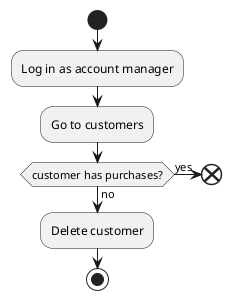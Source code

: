 @startuml
'https://plantuml.com/activity-diagram-beta

start
:Log in as account manager;
:Go to customers;
if (customer has purchases?) then (yes)
    end
    else(no)
    :Delete customer;
    stop
endif
@enduml
